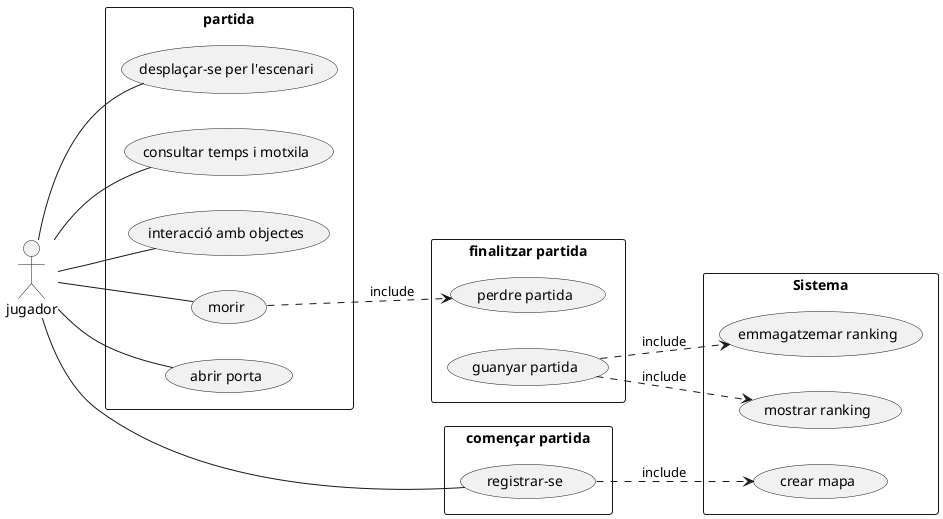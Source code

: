 
@startuml
left to right direction
skinparam packageStyle rectangle
actor jugador
rectangle partida {
  jugador --(desplaçar-se per l'escenari)
  jugador -- (consultar temps i motxila)
  jugador -- (interacció amb objectes)
  jugador --(morir)
  jugador -- (abrir porta)
}
rectangle "finalitzar partida"{
 (morir) ..> (perdre partida) : include
  (guanyar partida)
}
rectangle Sistema{
 (guanyar partida)..>(emmagatzemar ranking) : include
 (guanyar partida)..>(mostrar ranking) : include
(crear mapa)
}
rectangle "començar partida"{
jugador --(registrar-se)
(registrar-se)..>(crear mapa) : include
}
@enduml
